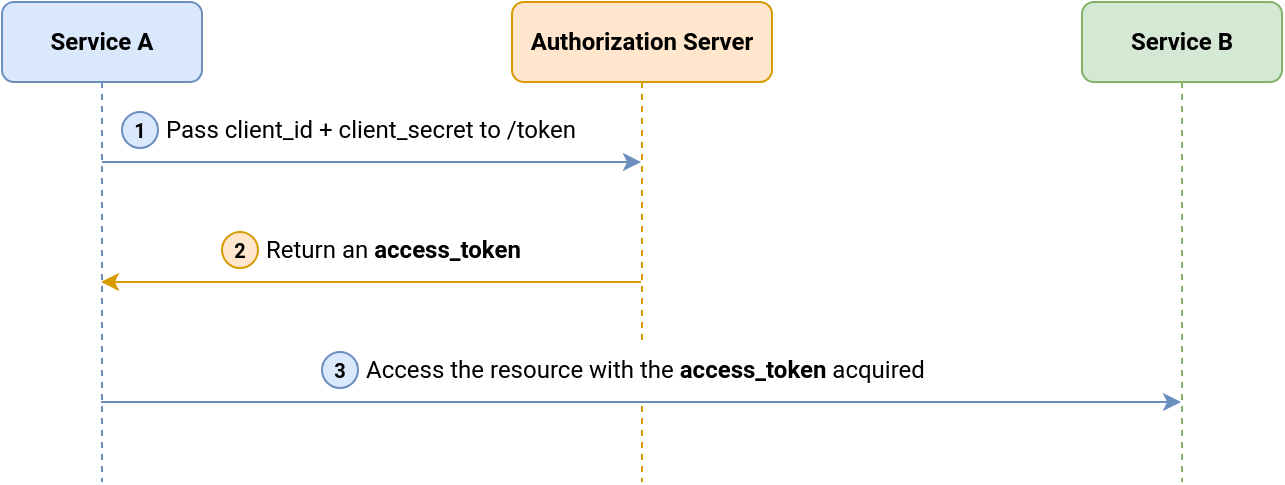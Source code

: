 <mxfile>
    <diagram id="tBuqHqILe-RQdP_5Gdus" name="client_credentials">
        <mxGraphModel dx="1187" dy="762" grid="1" gridSize="10" guides="1" tooltips="1" connect="1" arrows="1" fold="1" page="1" pageScale="1" pageWidth="850" pageHeight="1100" math="0" shadow="0">
            <root>
                <mxCell id="0"/>
                <mxCell id="1" parent="0"/>
                <mxCell id="11" style="edgeStyle=none;html=1;fontFamily=Roboto;fontSource=https%3A%2F%2Ffonts.googleapis.com%2Fcss%3Ffamily%3DRoboto;fillColor=#dae8fc;strokeColor=#6c8ebf;" parent="1" source="7" target="9" edge="1">
                    <mxGeometry relative="1" as="geometry">
                        <Array as="points">
                            <mxPoint x="240" y="120"/>
                        </Array>
                    </mxGeometry>
                </mxCell>
                <mxCell id="26" style="edgeStyle=none;html=1;fontSize=10;fillColor=#dae8fc;strokeColor=#6c8ebf;" edge="1" parent="1">
                    <mxGeometry relative="1" as="geometry">
                        <mxPoint x="89.5" y="240" as="sourcePoint"/>
                        <mxPoint x="629.5" y="240" as="targetPoint"/>
                        <Array as="points">
                            <mxPoint x="510" y="240"/>
                        </Array>
                    </mxGeometry>
                </mxCell>
                <mxCell id="7" value="&lt;b&gt;&lt;font data-font-src=&quot;https://fonts.googleapis.com/css?family=Roboto&quot; face=&quot;Roboto&quot;&gt;Service A&lt;/font&gt;&lt;/b&gt;" style="shape=umlLifeline;perimeter=lifelinePerimeter;whiteSpace=wrap;html=1;container=1;collapsible=0;recursiveResize=0;outlineConnect=0;rounded=1;fillColor=#dae8fc;strokeColor=#6c8ebf;" parent="1" vertex="1">
                    <mxGeometry x="40" y="40" width="100" height="240" as="geometry"/>
                </mxCell>
                <mxCell id="21" style="edgeStyle=none;html=1;fontSize=10;fillColor=#ffe6cc;strokeColor=#d79b00;" edge="1" parent="1">
                    <mxGeometry relative="1" as="geometry">
                        <mxPoint x="359.5" y="180" as="sourcePoint"/>
                        <mxPoint x="89.5" y="180" as="targetPoint"/>
                        <Array as="points">
                            <mxPoint x="260" y="180"/>
                        </Array>
                    </mxGeometry>
                </mxCell>
                <mxCell id="9" value="&lt;b&gt;&lt;font data-font-src=&quot;https://fonts.googleapis.com/css?family=Roboto&quot; face=&quot;Roboto&quot;&gt;Authorization Server&lt;/font&gt;&lt;/b&gt;" style="shape=umlLifeline;perimeter=lifelinePerimeter;whiteSpace=wrap;html=1;container=1;collapsible=0;recursiveResize=0;outlineConnect=0;rounded=1;fillColor=#ffe6cc;strokeColor=#d79b00;" parent="1" vertex="1">
                    <mxGeometry x="295" y="40" width="130" height="240" as="geometry"/>
                </mxCell>
                <mxCell id="10" value="&lt;b&gt;&lt;font data-font-src=&quot;https://fonts.googleapis.com/css?family=Roboto&quot; face=&quot;Roboto&quot;&gt;Service B&lt;/font&gt;&lt;/b&gt;" style="shape=umlLifeline;perimeter=lifelinePerimeter;whiteSpace=wrap;html=1;container=1;collapsible=0;recursiveResize=0;outlineConnect=0;rounded=1;fillColor=#d5e8d4;strokeColor=#82b366;" parent="1" vertex="1">
                    <mxGeometry x="580" y="40" width="100" height="240" as="geometry"/>
                </mxCell>
                <mxCell id="18" value="" style="group" vertex="1" connectable="0" parent="1">
                    <mxGeometry x="100" y="89" width="250" height="30" as="geometry"/>
                </mxCell>
                <mxCell id="19" value="Pass client_id + client_secret to /token" style="text;html=1;align=left;verticalAlign=middle;resizable=0;points=[];autosize=1;strokeColor=none;fillColor=default;fontFamily=Roboto;rounded=1;" vertex="1" parent="18">
                    <mxGeometry x="20" width="230" height="30" as="geometry"/>
                </mxCell>
                <mxCell id="20" value="1" style="ellipse;whiteSpace=wrap;html=1;aspect=fixed;rounded=1;fontFamily=Roboto;fontSource=https%3A%2F%2Ffonts.googleapis.com%2Fcss%3Ffamily%3DRoboto;fillColor=#dae8fc;strokeColor=#6c8ebf;fontStyle=1;fontSize=10;" vertex="1" parent="18">
                    <mxGeometry y="6" width="18" height="18" as="geometry"/>
                </mxCell>
                <mxCell id="25" value="" style="group" vertex="1" connectable="0" parent="1">
                    <mxGeometry x="150" y="149" width="170" height="30" as="geometry"/>
                </mxCell>
                <mxCell id="23" value="Return an &lt;b&gt;access_token&lt;/b&gt;" style="text;html=1;align=left;verticalAlign=middle;resizable=0;points=[];autosize=1;strokeColor=none;fillColor=default;fontFamily=Roboto;rounded=1;" vertex="1" parent="25">
                    <mxGeometry x="20" width="150" height="30" as="geometry"/>
                </mxCell>
                <mxCell id="24" value="2" style="ellipse;whiteSpace=wrap;html=1;aspect=fixed;rounded=1;fontFamily=Roboto;fontSource=https%3A%2F%2Ffonts.googleapis.com%2Fcss%3Ffamily%3DRoboto;fillColor=#ffe6cc;strokeColor=#d79b00;fontStyle=1;fontSize=10;" vertex="1" parent="25">
                    <mxGeometry y="6" width="18" height="18" as="geometry"/>
                </mxCell>
                <mxCell id="30" value="" style="group;fillColor=none;rounded=1;" vertex="1" connectable="0" parent="1">
                    <mxGeometry x="200" y="209" width="320" height="30" as="geometry"/>
                </mxCell>
                <mxCell id="28" value="Access the resource with the &lt;b&gt;access_token&lt;/b&gt; acquired" style="text;html=1;align=left;verticalAlign=middle;resizable=0;points=[];autosize=1;strokeColor=none;fillColor=default;fontFamily=Roboto;rounded=1;" vertex="1" parent="30">
                    <mxGeometry x="20" width="300" height="30" as="geometry"/>
                </mxCell>
                <mxCell id="29" value="3" style="ellipse;whiteSpace=wrap;html=1;aspect=fixed;rounded=1;fontFamily=Roboto;fontSource=https%3A%2F%2Ffonts.googleapis.com%2Fcss%3Ffamily%3DRoboto;fillColor=#dae8fc;strokeColor=#6c8ebf;fontStyle=1;fontSize=10;" vertex="1" parent="30">
                    <mxGeometry y="6" width="18" height="18" as="geometry"/>
                </mxCell>
            </root>
        </mxGraphModel>
    </diagram>
    <diagram id="Fk_mHRdqvuXWJL0_7rE6" name="sketches">
        <mxGraphModel dx="1187" dy="762" grid="1" gridSize="10" guides="1" tooltips="1" connect="1" arrows="1" fold="1" page="1" pageScale="1" pageWidth="850" pageHeight="1100" math="0" shadow="0">
            <root>
                <mxCell id="0"/>
                <mxCell id="1" parent="0"/>
                <mxCell id="BXeE8fEvFCZJv8ZX7_1Y-1" value="" style="group;" vertex="1" connectable="0" parent="1">
                    <mxGeometry x="30" y="20" width="250" height="30" as="geometry"/>
                </mxCell>
                <mxCell id="BXeE8fEvFCZJv8ZX7_1Y-2" value="Pass client_id + client_secret to /token" style="text;html=1;align=left;verticalAlign=middle;resizable=0;points=[];autosize=1;strokeColor=none;fillColor=default;fontFamily=Roboto;rounded=1;" vertex="1" parent="BXeE8fEvFCZJv8ZX7_1Y-1">
                    <mxGeometry x="20" width="230" height="30" as="geometry"/>
                </mxCell>
                <mxCell id="BXeE8fEvFCZJv8ZX7_1Y-3" value="1" style="ellipse;whiteSpace=wrap;html=1;aspect=fixed;rounded=1;fontFamily=Roboto;fontSource=https%3A%2F%2Ffonts.googleapis.com%2Fcss%3Ffamily%3DRoboto;fillColor=#dae8fc;strokeColor=#6c8ebf;fontStyle=1;fontSize=10;" vertex="1" parent="BXeE8fEvFCZJv8ZX7_1Y-1">
                    <mxGeometry y="6" width="18" height="18" as="geometry"/>
                </mxCell>
            </root>
        </mxGraphModel>
    </diagram>
</mxfile>